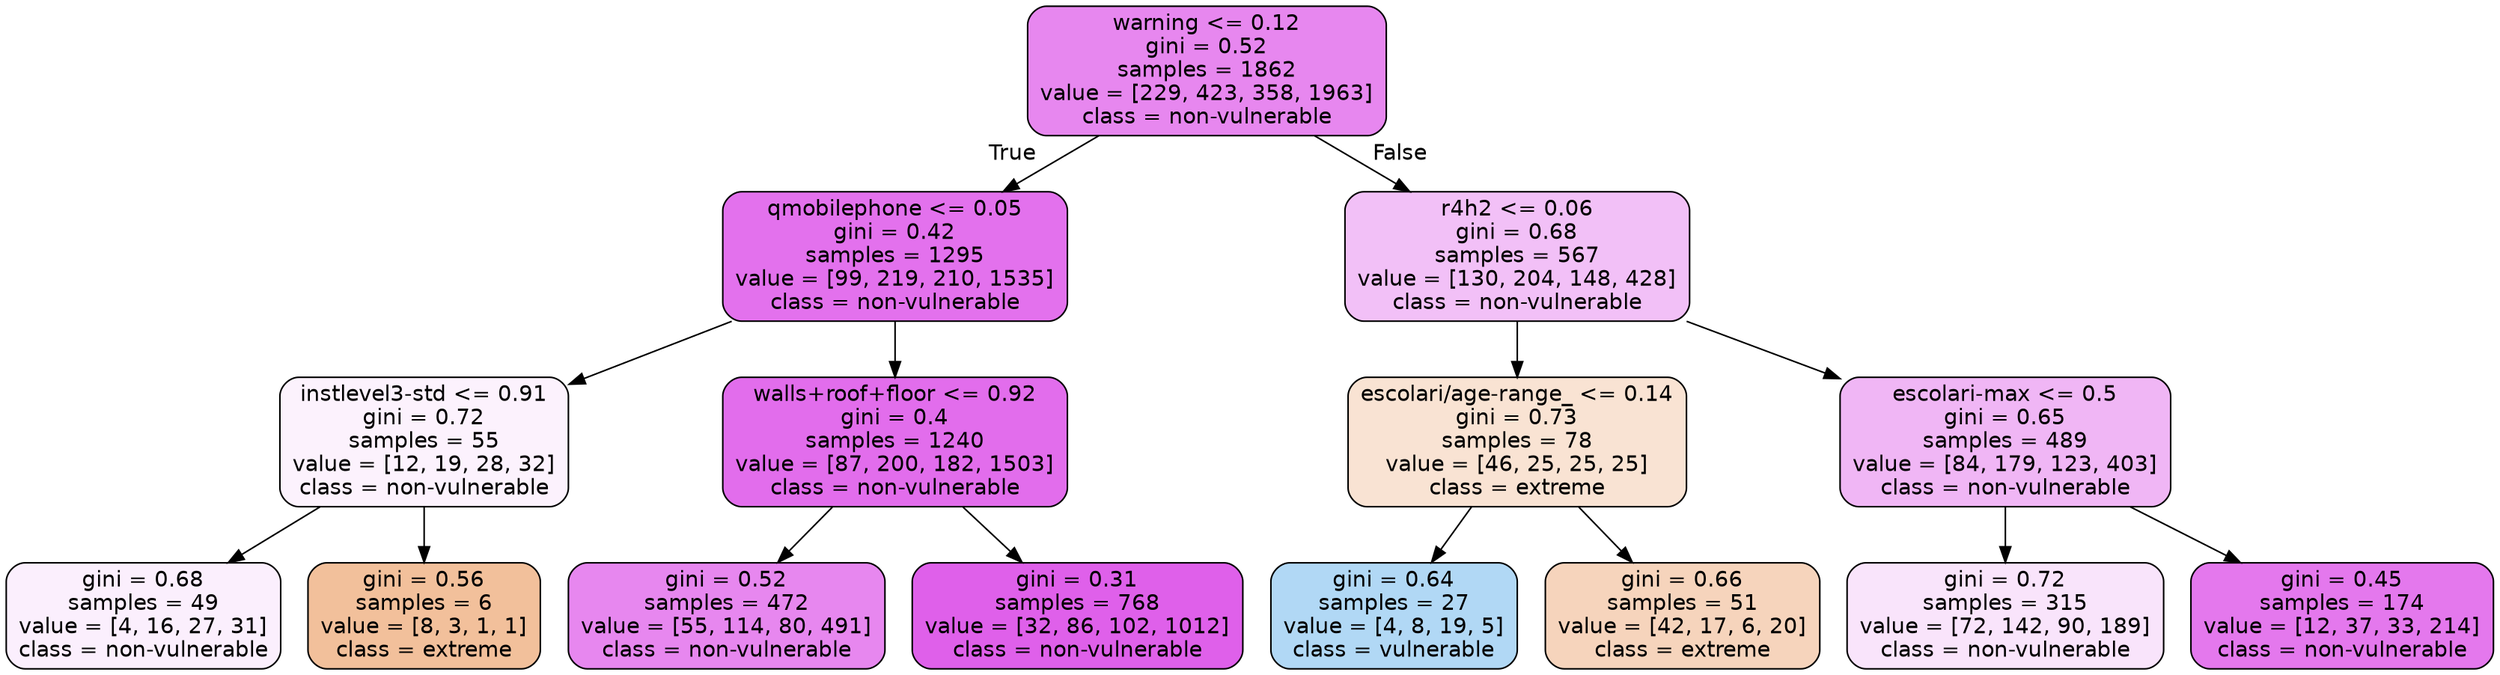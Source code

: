 digraph Tree {
node [shape=box, style="filled, rounded", color="black", fontname=helvetica] ;
edge [fontname=helvetica] ;
0 [label="warning <= 0.12\ngini = 0.52\nsamples = 1862\nvalue = [229, 423, 358, 1963]\nclass = non-vulnerable", fillcolor="#d739e59a"] ;
1 [label="qmobilephone <= 0.05\ngini = 0.42\nsamples = 1295\nvalue = [99, 219, 210, 1535]\nclass = non-vulnerable", fillcolor="#d739e5b6"] ;
0 -> 1 [labeldistance=2.5, labelangle=45, headlabel="True"] ;
2 [label="instlevel3-std <= 0.91\ngini = 0.72\nsamples = 55\nvalue = [12, 19, 28, 32]\nclass = non-vulnerable", fillcolor="#d739e510"] ;
1 -> 2 ;
3 [label="gini = 0.68\nsamples = 49\nvalue = [4, 16, 27, 31]\nclass = non-vulnerable", fillcolor="#d739e514"] ;
2 -> 3 ;
4 [label="gini = 0.56\nsamples = 6\nvalue = [8, 3, 1, 1]\nclass = extreme", fillcolor="#e5813980"] ;
2 -> 4 ;
5 [label="walls+roof+floor <= 0.92\ngini = 0.4\nsamples = 1240\nvalue = [87, 200, 182, 1503]\nclass = non-vulnerable", fillcolor="#d739e5bc"] ;
1 -> 5 ;
6 [label="gini = 0.52\nsamples = 472\nvalue = [55, 114, 80, 491]\nclass = non-vulnerable", fillcolor="#d739e59a"] ;
5 -> 6 ;
7 [label="gini = 0.31\nsamples = 768\nvalue = [32, 86, 102, 1012]\nclass = non-vulnerable", fillcolor="#d739e5cd"] ;
5 -> 7 ;
8 [label="r4h2 <= 0.06\ngini = 0.68\nsamples = 567\nvalue = [130, 204, 148, 428]\nclass = non-vulnerable", fillcolor="#d739e551"] ;
0 -> 8 [labeldistance=2.5, labelangle=-45, headlabel="False"] ;
9 [label="escolari/age-range_ <= 0.14\ngini = 0.73\nsamples = 78\nvalue = [46, 25, 25, 25]\nclass = extreme", fillcolor="#e5813938"] ;
8 -> 9 ;
10 [label="gini = 0.64\nsamples = 27\nvalue = [4, 8, 19, 5]\nclass = vulnerable", fillcolor="#399de564"] ;
9 -> 10 ;
11 [label="gini = 0.66\nsamples = 51\nvalue = [42, 17, 6, 20]\nclass = extreme", fillcolor="#e5813956"] ;
9 -> 11 ;
12 [label="escolari-max <= 0.5\ngini = 0.65\nsamples = 489\nvalue = [84, 179, 123, 403]\nclass = non-vulnerable", fillcolor="#d739e55e"] ;
8 -> 12 ;
13 [label="gini = 0.72\nsamples = 315\nvalue = [72, 142, 90, 189]\nclass = non-vulnerable", fillcolor="#d739e522"] ;
12 -> 13 ;
14 [label="gini = 0.45\nsamples = 174\nvalue = [12, 37, 33, 214]\nclass = non-vulnerable", fillcolor="#d739e5ae"] ;
12 -> 14 ;
}